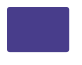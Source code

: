 @startuml

skinparam ClassBackgroundColor #DarkSlateBlue
skinparam ClassFontColor #DarkSlateBlue
skinparam ClassBorderColor #DarkSlateBlue

skinparam ClassStereotypeFontSize 0
skinparam CircledCharacterFontSize 0
skinparam CircledCharacterRadius 0
skinparam ClassBorderThickness 0
skinparam Shadowing false

class Dummy

@enduml